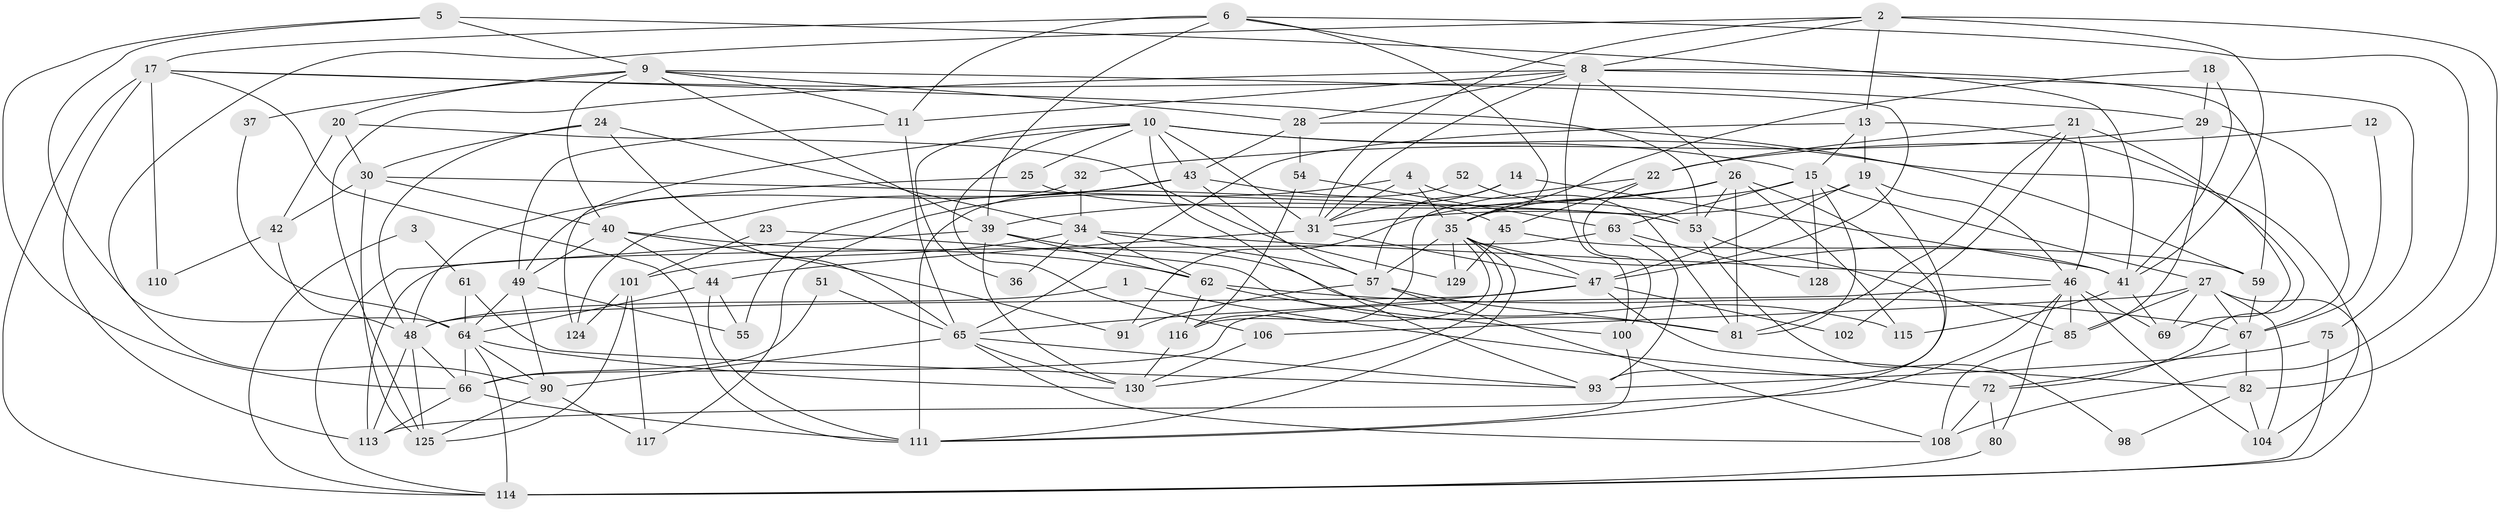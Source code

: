 // Generated by graph-tools (version 1.1) at 2025/52/02/27/25 19:52:06]
// undirected, 88 vertices, 220 edges
graph export_dot {
graph [start="1"]
  node [color=gray90,style=filled];
  1;
  2 [super="+38"];
  3;
  4;
  5 [super="+71"];
  6 [super="+7"];
  8 [super="+107"];
  9 [super="+58"];
  10 [super="+16"];
  11;
  12;
  13 [super="+70"];
  14 [super="+79"];
  15 [super="+94"];
  17 [super="+78"];
  18;
  19 [super="+88"];
  20;
  21;
  22;
  23;
  24 [super="+33"];
  25;
  26 [super="+50"];
  27 [super="+87"];
  28 [super="+109"];
  29 [super="+60"];
  30 [super="+86"];
  31 [super="+123"];
  32;
  34 [super="+73"];
  35 [super="+120"];
  36;
  37;
  39 [super="+127"];
  40 [super="+112"];
  41;
  42;
  43 [super="+122"];
  44 [super="+118"];
  45 [super="+83"];
  46 [super="+121"];
  47 [super="+89"];
  48 [super="+99"];
  49 [super="+68"];
  51;
  52;
  53 [super="+56"];
  54;
  55;
  57 [super="+96"];
  59 [super="+74"];
  61;
  62 [super="+119"];
  63 [super="+97"];
  64 [super="+131"];
  65 [super="+132"];
  66 [super="+77"];
  67 [super="+95"];
  69 [super="+76"];
  72 [super="+84"];
  75;
  80;
  81 [super="+92"];
  82;
  85 [super="+134"];
  90 [super="+103"];
  91;
  93 [super="+105"];
  98;
  100;
  101;
  102;
  104;
  106;
  108;
  110;
  111;
  113;
  114 [super="+133"];
  115;
  116 [super="+126"];
  117;
  124;
  125;
  128;
  129;
  130 [super="+135"];
  1 -- 72 [weight=2];
  1 -- 48;
  2 -- 41;
  2 -- 13;
  2 -- 82;
  2 -- 8;
  2 -- 31;
  2 -- 90;
  3 -- 61;
  3 -- 114;
  4 -- 117;
  4 -- 35;
  4 -- 81;
  4 -- 31;
  5 -- 64;
  5 -- 41;
  5 -- 66;
  5 -- 9;
  6 -- 11;
  6 -- 8;
  6 -- 35;
  6 -- 108;
  6 -- 39;
  6 -- 17;
  8 -- 26;
  8 -- 100;
  8 -- 11;
  8 -- 75;
  8 -- 28;
  8 -- 125;
  8 -- 59;
  8 -- 31;
  9 -- 28;
  9 -- 39;
  9 -- 20;
  9 -- 37;
  9 -- 11;
  9 -- 47;
  9 -- 40;
  10 -- 104;
  10 -- 93;
  10 -- 43;
  10 -- 106;
  10 -- 124;
  10 -- 36;
  10 -- 25;
  10 -- 15;
  10 -- 31;
  11 -- 49;
  11 -- 65;
  12 -- 22;
  12 -- 67;
  13 -- 15;
  13 -- 19;
  13 -- 65;
  13 -- 72;
  14 -- 41;
  14 -- 57;
  14 -- 31;
  15 -- 35;
  15 -- 81;
  15 -- 128;
  15 -- 63;
  15 -- 27;
  17 -- 111;
  17 -- 53;
  17 -- 113;
  17 -- 29;
  17 -- 114;
  17 -- 110;
  18 -- 41;
  18 -- 35;
  18 -- 29;
  19 -- 46;
  19 -- 93;
  19 -- 31;
  19 -- 47;
  20 -- 30;
  20 -- 42;
  20 -- 129;
  21 -- 69;
  21 -- 46;
  21 -- 22;
  21 -- 102;
  21 -- 81;
  22 -- 100;
  22 -- 45;
  22 -- 116;
  23 -- 101;
  23 -- 81;
  24 -- 48;
  24 -- 65;
  24 -- 30;
  24 -- 34;
  25 -- 53;
  25 -- 48;
  26 -- 111;
  26 -- 39;
  26 -- 91;
  26 -- 81;
  26 -- 115;
  26 -- 53;
  27 -- 69;
  27 -- 85;
  27 -- 104;
  27 -- 67 [weight=2];
  27 -- 114;
  27 -- 106;
  28 -- 43;
  28 -- 59;
  28 -- 54;
  29 -- 67;
  29 -- 32;
  29 -- 85;
  30 -- 42;
  30 -- 125;
  30 -- 40;
  30 -- 53;
  31 -- 44;
  31 -- 47;
  32 -- 34;
  32 -- 49;
  34 -- 62;
  34 -- 36;
  34 -- 101;
  34 -- 57;
  34 -- 46;
  35 -- 111;
  35 -- 129;
  35 -- 130;
  35 -- 41;
  35 -- 47;
  35 -- 57;
  35 -- 116;
  37 -- 64;
  39 -- 115;
  39 -- 114;
  39 -- 130;
  39 -- 62;
  40 -- 49;
  40 -- 91;
  40 -- 62;
  40 -- 44;
  41 -- 115;
  41 -- 69;
  42 -- 110;
  42 -- 48;
  43 -- 55;
  43 -- 57;
  43 -- 124;
  43 -- 45;
  44 -- 111;
  44 -- 55;
  44 -- 64;
  45 -- 59;
  45 -- 129;
  46 -- 85;
  46 -- 80;
  46 -- 113;
  46 -- 104;
  46 -- 69;
  46 -- 66;
  47 -- 102;
  47 -- 48;
  47 -- 65;
  47 -- 82;
  48 -- 66;
  48 -- 113;
  48 -- 125;
  49 -- 64;
  49 -- 90;
  49 -- 55;
  51 -- 65;
  51 -- 66;
  52 -- 53;
  52 -- 111;
  53 -- 98;
  53 -- 85;
  54 -- 63;
  54 -- 116;
  57 -- 91;
  57 -- 81;
  57 -- 108;
  59 -- 67;
  61 -- 93;
  61 -- 64;
  62 -- 67;
  62 -- 116;
  62 -- 100;
  63 -- 93;
  63 -- 128;
  63 -- 113;
  64 -- 90;
  64 -- 66;
  64 -- 130;
  64 -- 114;
  65 -- 130;
  65 -- 108;
  65 -- 90;
  65 -- 93;
  66 -- 111;
  66 -- 113;
  67 -- 82;
  67 -- 72;
  72 -- 108;
  72 -- 80;
  75 -- 93;
  75 -- 114;
  80 -- 114;
  82 -- 98;
  82 -- 104;
  85 -- 108;
  90 -- 125;
  90 -- 117;
  100 -- 111;
  101 -- 125;
  101 -- 117;
  101 -- 124;
  106 -- 130;
  116 -- 130;
}
